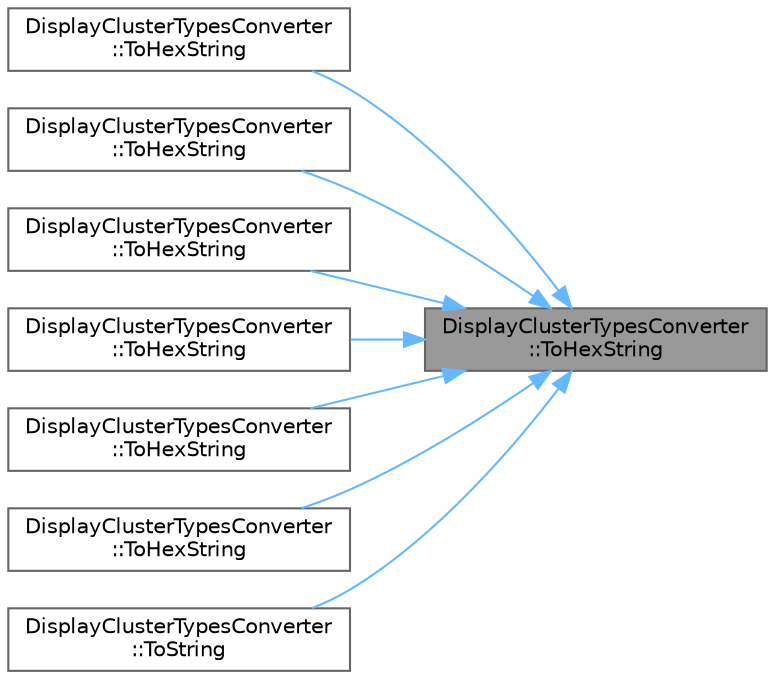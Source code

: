 digraph "DisplayClusterTypesConverter::ToHexString"
{
 // INTERACTIVE_SVG=YES
 // LATEX_PDF_SIZE
  bgcolor="transparent";
  edge [fontname=Helvetica,fontsize=10,labelfontname=Helvetica,labelfontsize=10];
  node [fontname=Helvetica,fontsize=10,shape=box,height=0.2,width=0.4];
  rankdir="RL";
  Node1 [id="Node000001",label="DisplayClusterTypesConverter\l::ToHexString",height=0.2,width=0.4,color="gray40", fillcolor="grey60", style="filled", fontcolor="black",tooltip=" "];
  Node1 -> Node2 [id="edge1_Node000001_Node000002",dir="back",color="steelblue1",style="solid",tooltip=" "];
  Node2 [id="Node000002",label="DisplayClusterTypesConverter\l::ToHexString",height=0.2,width=0.4,color="grey40", fillcolor="white", style="filled",URL="$d9/dcd/classDisplayClusterTypesConverter.html#a8e91effca5f201286161dc2c32951eeb",tooltip=" "];
  Node1 -> Node3 [id="edge2_Node000001_Node000003",dir="back",color="steelblue1",style="solid",tooltip=" "];
  Node3 [id="Node000003",label="DisplayClusterTypesConverter\l::ToHexString",height=0.2,width=0.4,color="grey40", fillcolor="white", style="filled",URL="$d9/dcd/classDisplayClusterTypesConverter.html#a137a2b8d4d1166beea93b416ce7055d1",tooltip=" "];
  Node1 -> Node4 [id="edge3_Node000001_Node000004",dir="back",color="steelblue1",style="solid",tooltip=" "];
  Node4 [id="Node000004",label="DisplayClusterTypesConverter\l::ToHexString",height=0.2,width=0.4,color="grey40", fillcolor="white", style="filled",URL="$d9/dcd/classDisplayClusterTypesConverter.html#a103b5187fc84dd1e54a115cd52422a2e",tooltip=" "];
  Node1 -> Node5 [id="edge4_Node000001_Node000005",dir="back",color="steelblue1",style="solid",tooltip=" "];
  Node5 [id="Node000005",label="DisplayClusterTypesConverter\l::ToHexString",height=0.2,width=0.4,color="grey40", fillcolor="white", style="filled",URL="$d9/dcd/classDisplayClusterTypesConverter.html#a28726888e97c962be6b2e0dd09dd1f9a",tooltip=" "];
  Node1 -> Node6 [id="edge5_Node000001_Node000006",dir="back",color="steelblue1",style="solid",tooltip=" "];
  Node6 [id="Node000006",label="DisplayClusterTypesConverter\l::ToHexString",height=0.2,width=0.4,color="grey40", fillcolor="white", style="filled",URL="$d9/dcd/classDisplayClusterTypesConverter.html#a8a43ba08bba5d933ade2e07cf7cd00b1",tooltip=" "];
  Node1 -> Node7 [id="edge6_Node000001_Node000007",dir="back",color="steelblue1",style="solid",tooltip=" "];
  Node7 [id="Node000007",label="DisplayClusterTypesConverter\l::ToHexString",height=0.2,width=0.4,color="grey40", fillcolor="white", style="filled",URL="$d9/dcd/classDisplayClusterTypesConverter.html#a69c9422ffac600d7380bc55f5c68a431",tooltip=" "];
  Node1 -> Node8 [id="edge7_Node000001_Node000008",dir="back",color="steelblue1",style="solid",tooltip=" "];
  Node8 [id="Node000008",label="DisplayClusterTypesConverter\l::ToString",height=0.2,width=0.4,color="grey40", fillcolor="white", style="filled",URL="$d9/dcd/classDisplayClusterTypesConverter.html#a89e8f7cd9231e0fa86237e8b55a4749e",tooltip=" "];
}
